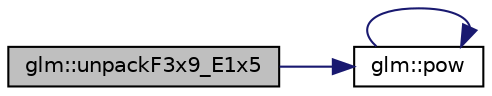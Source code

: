 digraph "glm::unpackF3x9_E1x5"
{
 // LATEX_PDF_SIZE
  edge [fontname="Helvetica",fontsize="10",labelfontname="Helvetica",labelfontsize="10"];
  node [fontname="Helvetica",fontsize="10",shape=record];
  rankdir="LR";
  Node1 [label="glm::unpackF3x9_E1x5",height=0.2,width=0.4,color="black", fillcolor="grey75", style="filled", fontcolor="black",tooltip=" "];
  Node1 -> Node2 [color="midnightblue",fontsize="10",style="solid",fontname="Helvetica"];
  Node2 [label="glm::pow",height=0.2,width=0.4,color="black", fillcolor="white", style="filled",URL="$group__core__func__exponential.html#ga082b332a4b7c6ad1d43e09ff19e214dd",tooltip=" "];
  Node2 -> Node2 [color="midnightblue",fontsize="10",style="solid",fontname="Helvetica"];
}
